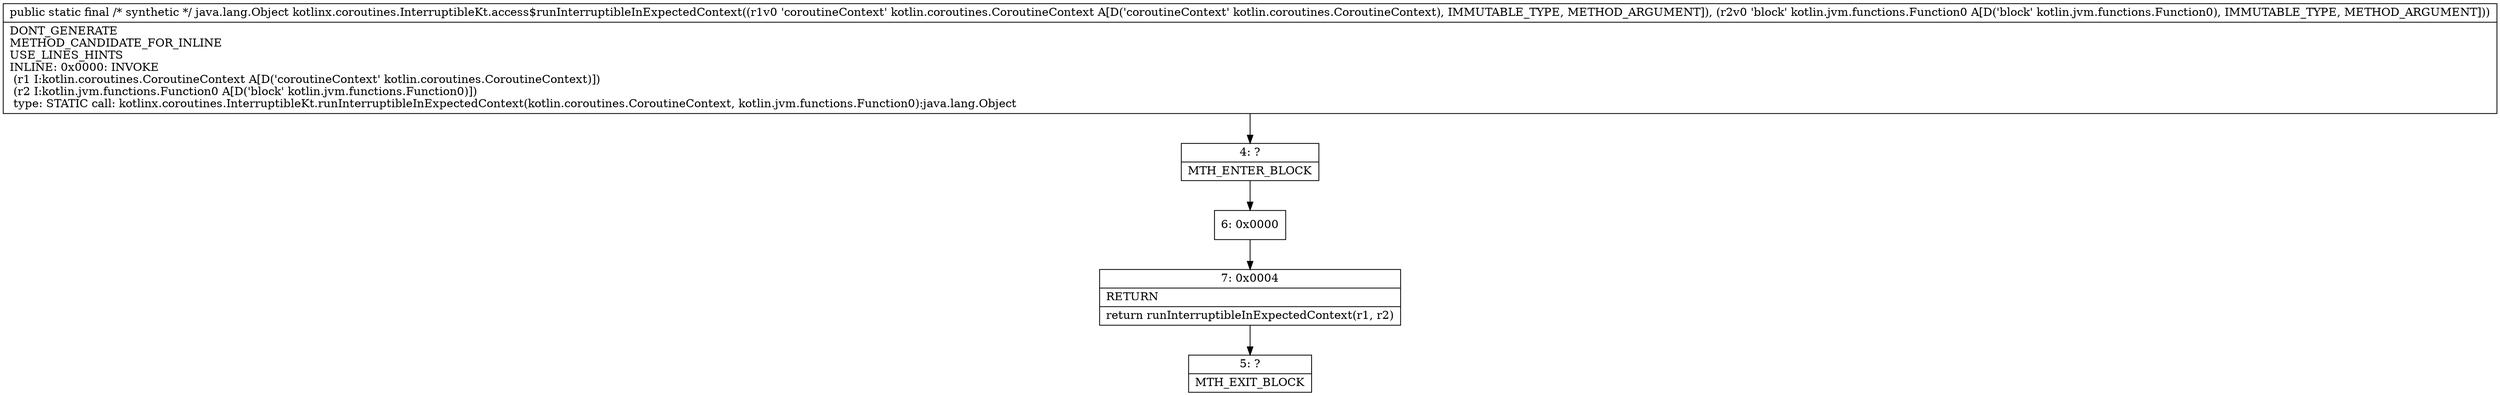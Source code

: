 digraph "CFG forkotlinx.coroutines.InterruptibleKt.access$runInterruptibleInExpectedContext(Lkotlin\/coroutines\/CoroutineContext;Lkotlin\/jvm\/functions\/Function0;)Ljava\/lang\/Object;" {
Node_4 [shape=record,label="{4\:\ ?|MTH_ENTER_BLOCK\l}"];
Node_6 [shape=record,label="{6\:\ 0x0000}"];
Node_7 [shape=record,label="{7\:\ 0x0004|RETURN\l|return runInterruptibleInExpectedContext(r1, r2)\l}"];
Node_5 [shape=record,label="{5\:\ ?|MTH_EXIT_BLOCK\l}"];
MethodNode[shape=record,label="{public static final \/* synthetic *\/ java.lang.Object kotlinx.coroutines.InterruptibleKt.access$runInterruptibleInExpectedContext((r1v0 'coroutineContext' kotlin.coroutines.CoroutineContext A[D('coroutineContext' kotlin.coroutines.CoroutineContext), IMMUTABLE_TYPE, METHOD_ARGUMENT]), (r2v0 'block' kotlin.jvm.functions.Function0 A[D('block' kotlin.jvm.functions.Function0), IMMUTABLE_TYPE, METHOD_ARGUMENT]))  | DONT_GENERATE\lMETHOD_CANDIDATE_FOR_INLINE\lUSE_LINES_HINTS\lINLINE: 0x0000: INVOKE  \l  (r1 I:kotlin.coroutines.CoroutineContext A[D('coroutineContext' kotlin.coroutines.CoroutineContext)])\l  (r2 I:kotlin.jvm.functions.Function0 A[D('block' kotlin.jvm.functions.Function0)])\l type: STATIC call: kotlinx.coroutines.InterruptibleKt.runInterruptibleInExpectedContext(kotlin.coroutines.CoroutineContext, kotlin.jvm.functions.Function0):java.lang.Object\l}"];
MethodNode -> Node_4;Node_4 -> Node_6;
Node_6 -> Node_7;
Node_7 -> Node_5;
}


